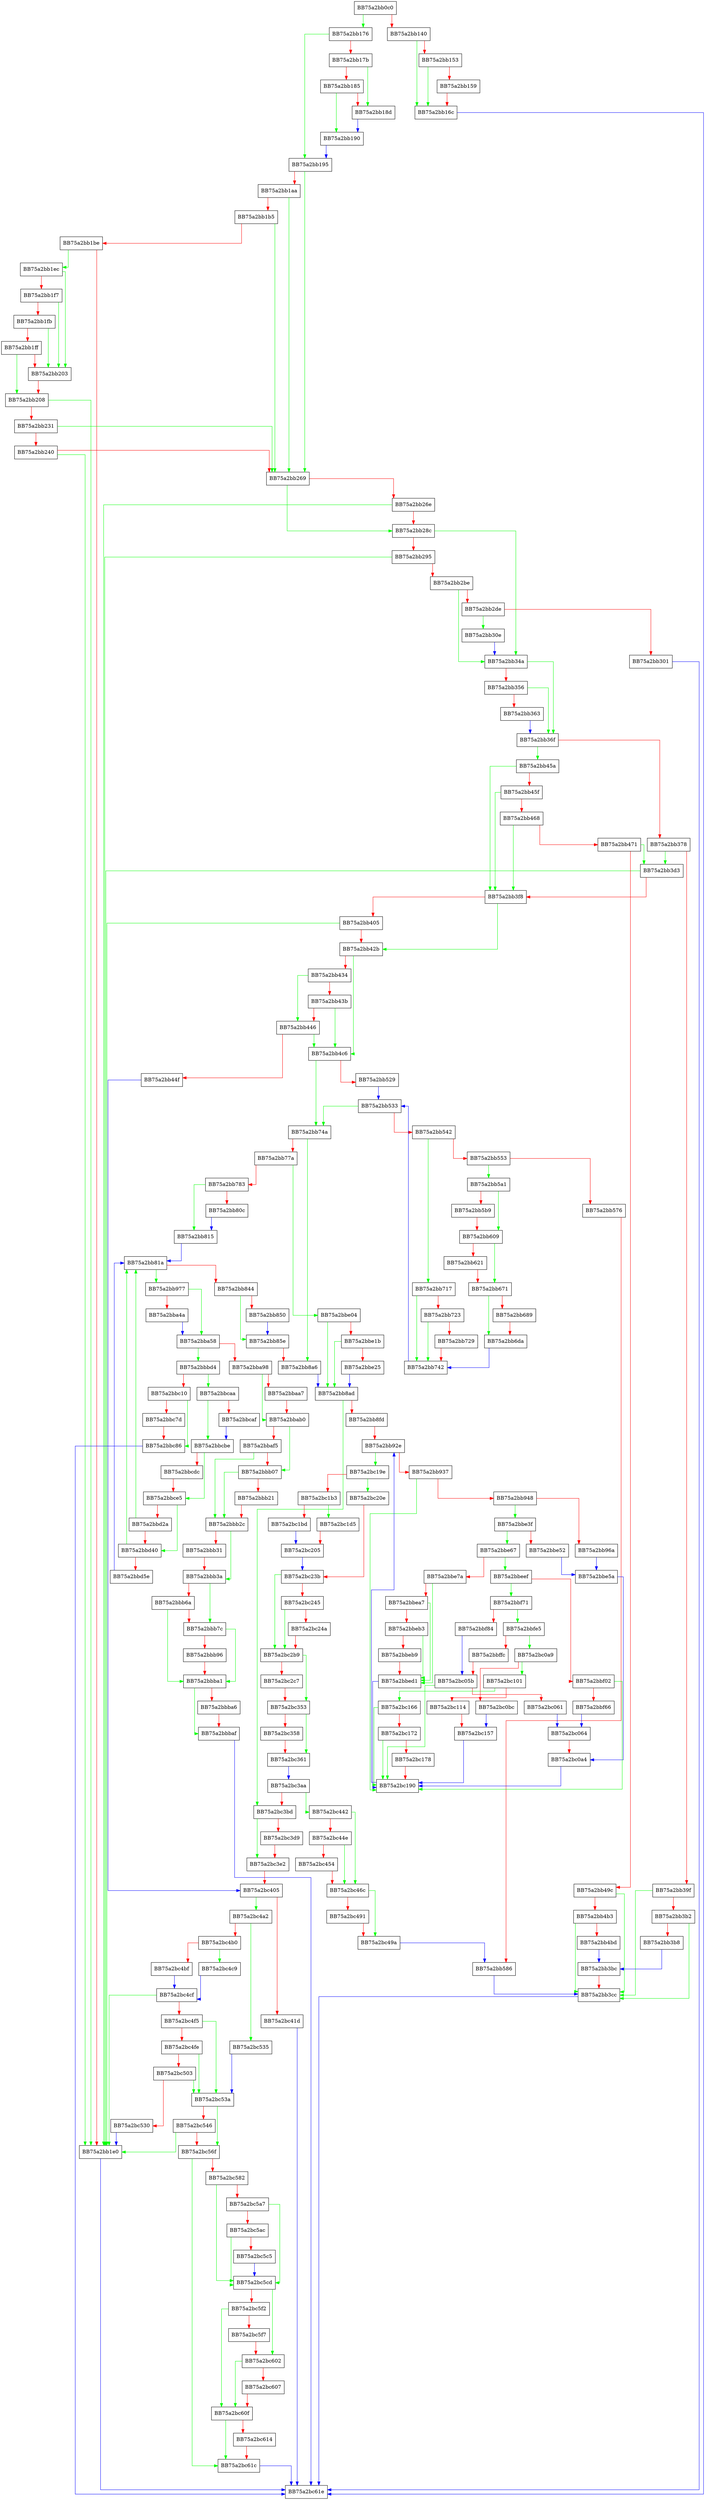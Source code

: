 digraph AddFileDetectionInformation {
  node [shape="box"];
  graph [splines=ortho];
  BB75a2bb0c0 -> BB75a2bb176 [color="green"];
  BB75a2bb0c0 -> BB75a2bb140 [color="red"];
  BB75a2bb140 -> BB75a2bb16c [color="green"];
  BB75a2bb140 -> BB75a2bb153 [color="red"];
  BB75a2bb153 -> BB75a2bb16c [color="green"];
  BB75a2bb153 -> BB75a2bb159 [color="red"];
  BB75a2bb159 -> BB75a2bb16c [color="red"];
  BB75a2bb16c -> BB75a2bc61e [color="blue"];
  BB75a2bb176 -> BB75a2bb195 [color="green"];
  BB75a2bb176 -> BB75a2bb17b [color="red"];
  BB75a2bb17b -> BB75a2bb18d [color="green"];
  BB75a2bb17b -> BB75a2bb185 [color="red"];
  BB75a2bb185 -> BB75a2bb190 [color="green"];
  BB75a2bb185 -> BB75a2bb18d [color="red"];
  BB75a2bb18d -> BB75a2bb190 [color="blue"];
  BB75a2bb190 -> BB75a2bb195 [color="blue"];
  BB75a2bb195 -> BB75a2bb269 [color="green"];
  BB75a2bb195 -> BB75a2bb1aa [color="red"];
  BB75a2bb1aa -> BB75a2bb269 [color="green"];
  BB75a2bb1aa -> BB75a2bb1b5 [color="red"];
  BB75a2bb1b5 -> BB75a2bb269 [color="green"];
  BB75a2bb1b5 -> BB75a2bb1be [color="red"];
  BB75a2bb1be -> BB75a2bb1ec [color="green"];
  BB75a2bb1be -> BB75a2bb1e0 [color="red"];
  BB75a2bb1e0 -> BB75a2bc61e [color="blue"];
  BB75a2bb1ec -> BB75a2bb203 [color="green"];
  BB75a2bb1ec -> BB75a2bb1f7 [color="red"];
  BB75a2bb1f7 -> BB75a2bb203 [color="green"];
  BB75a2bb1f7 -> BB75a2bb1fb [color="red"];
  BB75a2bb1fb -> BB75a2bb203 [color="green"];
  BB75a2bb1fb -> BB75a2bb1ff [color="red"];
  BB75a2bb1ff -> BB75a2bb208 [color="green"];
  BB75a2bb1ff -> BB75a2bb203 [color="red"];
  BB75a2bb203 -> BB75a2bb208 [color="red"];
  BB75a2bb208 -> BB75a2bb1e0 [color="green"];
  BB75a2bb208 -> BB75a2bb231 [color="red"];
  BB75a2bb231 -> BB75a2bb269 [color="green"];
  BB75a2bb231 -> BB75a2bb240 [color="red"];
  BB75a2bb240 -> BB75a2bb1e0 [color="green"];
  BB75a2bb240 -> BB75a2bb269 [color="red"];
  BB75a2bb269 -> BB75a2bb28c [color="green"];
  BB75a2bb269 -> BB75a2bb26e [color="red"];
  BB75a2bb26e -> BB75a2bb1e0 [color="green"];
  BB75a2bb26e -> BB75a2bb28c [color="red"];
  BB75a2bb28c -> BB75a2bb34a [color="green"];
  BB75a2bb28c -> BB75a2bb295 [color="red"];
  BB75a2bb295 -> BB75a2bb1e0 [color="green"];
  BB75a2bb295 -> BB75a2bb2be [color="red"];
  BB75a2bb2be -> BB75a2bb34a [color="green"];
  BB75a2bb2be -> BB75a2bb2de [color="red"];
  BB75a2bb2de -> BB75a2bb30e [color="green"];
  BB75a2bb2de -> BB75a2bb301 [color="red"];
  BB75a2bb301 -> BB75a2bc61e [color="blue"];
  BB75a2bb30e -> BB75a2bb34a [color="blue"];
  BB75a2bb34a -> BB75a2bb36f [color="green"];
  BB75a2bb34a -> BB75a2bb356 [color="red"];
  BB75a2bb356 -> BB75a2bb36f [color="green"];
  BB75a2bb356 -> BB75a2bb363 [color="red"];
  BB75a2bb363 -> BB75a2bb36f [color="blue"];
  BB75a2bb36f -> BB75a2bb45a [color="green"];
  BB75a2bb36f -> BB75a2bb378 [color="red"];
  BB75a2bb378 -> BB75a2bb3d3 [color="green"];
  BB75a2bb378 -> BB75a2bb39f [color="red"];
  BB75a2bb39f -> BB75a2bb3cc [color="green"];
  BB75a2bb39f -> BB75a2bb3b2 [color="red"];
  BB75a2bb3b2 -> BB75a2bb3cc [color="green"];
  BB75a2bb3b2 -> BB75a2bb3b8 [color="red"];
  BB75a2bb3b8 -> BB75a2bb3bc [color="blue"];
  BB75a2bb3bc -> BB75a2bb3cc [color="red"];
  BB75a2bb3cc -> BB75a2bc61e [color="blue"];
  BB75a2bb3d3 -> BB75a2bb1e0 [color="green"];
  BB75a2bb3d3 -> BB75a2bb3f8 [color="red"];
  BB75a2bb3f8 -> BB75a2bb42b [color="green"];
  BB75a2bb3f8 -> BB75a2bb405 [color="red"];
  BB75a2bb405 -> BB75a2bb1e0 [color="green"];
  BB75a2bb405 -> BB75a2bb42b [color="red"];
  BB75a2bb42b -> BB75a2bb4c6 [color="green"];
  BB75a2bb42b -> BB75a2bb434 [color="red"];
  BB75a2bb434 -> BB75a2bb446 [color="green"];
  BB75a2bb434 -> BB75a2bb43b [color="red"];
  BB75a2bb43b -> BB75a2bb4c6 [color="green"];
  BB75a2bb43b -> BB75a2bb446 [color="red"];
  BB75a2bb446 -> BB75a2bb4c6 [color="green"];
  BB75a2bb446 -> BB75a2bb44f [color="red"];
  BB75a2bb44f -> BB75a2bc405 [color="blue"];
  BB75a2bb45a -> BB75a2bb3f8 [color="green"];
  BB75a2bb45a -> BB75a2bb45f [color="red"];
  BB75a2bb45f -> BB75a2bb3f8 [color="green"];
  BB75a2bb45f -> BB75a2bb468 [color="red"];
  BB75a2bb468 -> BB75a2bb3f8 [color="green"];
  BB75a2bb468 -> BB75a2bb471 [color="red"];
  BB75a2bb471 -> BB75a2bb3d3 [color="green"];
  BB75a2bb471 -> BB75a2bb49c [color="red"];
  BB75a2bb49c -> BB75a2bb3cc [color="green"];
  BB75a2bb49c -> BB75a2bb4b3 [color="red"];
  BB75a2bb4b3 -> BB75a2bb3cc [color="green"];
  BB75a2bb4b3 -> BB75a2bb4bd [color="red"];
  BB75a2bb4bd -> BB75a2bb3bc [color="blue"];
  BB75a2bb4c6 -> BB75a2bb74a [color="green"];
  BB75a2bb4c6 -> BB75a2bb529 [color="red"];
  BB75a2bb529 -> BB75a2bb533 [color="blue"];
  BB75a2bb533 -> BB75a2bb74a [color="green"];
  BB75a2bb533 -> BB75a2bb542 [color="red"];
  BB75a2bb542 -> BB75a2bb717 [color="green"];
  BB75a2bb542 -> BB75a2bb553 [color="red"];
  BB75a2bb553 -> BB75a2bb5a1 [color="green"];
  BB75a2bb553 -> BB75a2bb576 [color="red"];
  BB75a2bb576 -> BB75a2bb586 [color="red"];
  BB75a2bb586 -> BB75a2bb3cc [color="blue"];
  BB75a2bb5a1 -> BB75a2bb609 [color="green"];
  BB75a2bb5a1 -> BB75a2bb5b9 [color="red"];
  BB75a2bb5b9 -> BB75a2bb609 [color="red"];
  BB75a2bb609 -> BB75a2bb671 [color="green"];
  BB75a2bb609 -> BB75a2bb621 [color="red"];
  BB75a2bb621 -> BB75a2bb671 [color="red"];
  BB75a2bb671 -> BB75a2bb6da [color="green"];
  BB75a2bb671 -> BB75a2bb689 [color="red"];
  BB75a2bb689 -> BB75a2bb6da [color="red"];
  BB75a2bb6da -> BB75a2bb742 [color="blue"];
  BB75a2bb717 -> BB75a2bb742 [color="green"];
  BB75a2bb717 -> BB75a2bb723 [color="red"];
  BB75a2bb723 -> BB75a2bb742 [color="green"];
  BB75a2bb723 -> BB75a2bb729 [color="red"];
  BB75a2bb729 -> BB75a2bb742 [color="red"];
  BB75a2bb742 -> BB75a2bb533 [color="blue"];
  BB75a2bb74a -> BB75a2bb8a6 [color="green"];
  BB75a2bb74a -> BB75a2bb77a [color="red"];
  BB75a2bb77a -> BB75a2bbe04 [color="green"];
  BB75a2bb77a -> BB75a2bb783 [color="red"];
  BB75a2bb783 -> BB75a2bb815 [color="green"];
  BB75a2bb783 -> BB75a2bb80c [color="red"];
  BB75a2bb80c -> BB75a2bb815 [color="blue"];
  BB75a2bb815 -> BB75a2bb81a [color="blue"];
  BB75a2bb81a -> BB75a2bb977 [color="green"];
  BB75a2bb81a -> BB75a2bb844 [color="red"];
  BB75a2bb844 -> BB75a2bb85e [color="green"];
  BB75a2bb844 -> BB75a2bb850 [color="red"];
  BB75a2bb850 -> BB75a2bb85e [color="blue"];
  BB75a2bb85e -> BB75a2bb8a6 [color="red"];
  BB75a2bb8a6 -> BB75a2bb8ad [color="blue"];
  BB75a2bb8ad -> BB75a2bc3bd [color="green"];
  BB75a2bb8ad -> BB75a2bb8fd [color="red"];
  BB75a2bb8fd -> BB75a2bb92e [color="red"];
  BB75a2bb92e -> BB75a2bc19e [color="green"];
  BB75a2bb92e -> BB75a2bb937 [color="red"];
  BB75a2bb937 -> BB75a2bc190 [color="green"];
  BB75a2bb937 -> BB75a2bb948 [color="red"];
  BB75a2bb948 -> BB75a2bbe3f [color="green"];
  BB75a2bb948 -> BB75a2bb96a [color="red"];
  BB75a2bb96a -> BB75a2bbe5a [color="blue"];
  BB75a2bb977 -> BB75a2bba58 [color="green"];
  BB75a2bb977 -> BB75a2bba4a [color="red"];
  BB75a2bba4a -> BB75a2bba58 [color="blue"];
  BB75a2bba58 -> BB75a2bbbd4 [color="green"];
  BB75a2bba58 -> BB75a2bba98 [color="red"];
  BB75a2bba98 -> BB75a2bbab0 [color="green"];
  BB75a2bba98 -> BB75a2bbaa7 [color="red"];
  BB75a2bbaa7 -> BB75a2bbab0 [color="red"];
  BB75a2bbab0 -> BB75a2bbb07 [color="green"];
  BB75a2bbab0 -> BB75a2bbaf5 [color="red"];
  BB75a2bbaf5 -> BB75a2bbb2c [color="green"];
  BB75a2bbaf5 -> BB75a2bbb07 [color="red"];
  BB75a2bbb07 -> BB75a2bbb2c [color="green"];
  BB75a2bbb07 -> BB75a2bbb21 [color="red"];
  BB75a2bbb21 -> BB75a2bbb2c [color="red"];
  BB75a2bbb2c -> BB75a2bbb3a [color="green"];
  BB75a2bbb2c -> BB75a2bbb31 [color="red"];
  BB75a2bbb31 -> BB75a2bbb3a [color="red"];
  BB75a2bbb3a -> BB75a2bbb7c [color="green"];
  BB75a2bbb3a -> BB75a2bbb6a [color="red"];
  BB75a2bbb6a -> BB75a2bbba1 [color="green"];
  BB75a2bbb6a -> BB75a2bbb7c [color="red"];
  BB75a2bbb7c -> BB75a2bbba1 [color="green"];
  BB75a2bbb7c -> BB75a2bbb96 [color="red"];
  BB75a2bbb96 -> BB75a2bbba1 [color="red"];
  BB75a2bbba1 -> BB75a2bbbaf [color="green"];
  BB75a2bbba1 -> BB75a2bbba6 [color="red"];
  BB75a2bbba6 -> BB75a2bbbaf [color="red"];
  BB75a2bbbaf -> BB75a2bc61e [color="blue"];
  BB75a2bbbd4 -> BB75a2bbcaa [color="green"];
  BB75a2bbbd4 -> BB75a2bbc10 [color="red"];
  BB75a2bbc10 -> BB75a2bbc86 [color="green"];
  BB75a2bbc10 -> BB75a2bbc7d [color="red"];
  BB75a2bbc7d -> BB75a2bbc86 [color="red"];
  BB75a2bbc86 -> BB75a2bc61e [color="blue"];
  BB75a2bbcaa -> BB75a2bbcbe [color="green"];
  BB75a2bbcaa -> BB75a2bbcaf [color="red"];
  BB75a2bbcaf -> BB75a2bbcbe [color="blue"];
  BB75a2bbcbe -> BB75a2bbce5 [color="green"];
  BB75a2bbcbe -> BB75a2bbcdc [color="red"];
  BB75a2bbcdc -> BB75a2bbce5 [color="red"];
  BB75a2bbce5 -> BB75a2bbd40 [color="green"];
  BB75a2bbce5 -> BB75a2bbd2a [color="red"];
  BB75a2bbd2a -> BB75a2bb81a [color="green"];
  BB75a2bbd2a -> BB75a2bbd40 [color="red"];
  BB75a2bbd40 -> BB75a2bb81a [color="green"];
  BB75a2bbd40 -> BB75a2bbd5e [color="red"];
  BB75a2bbd5e -> BB75a2bb81a [color="blue"];
  BB75a2bbe04 -> BB75a2bb8ad [color="green"];
  BB75a2bbe04 -> BB75a2bbe1b [color="red"];
  BB75a2bbe1b -> BB75a2bb8ad [color="green"];
  BB75a2bbe1b -> BB75a2bbe25 [color="red"];
  BB75a2bbe25 -> BB75a2bb8ad [color="blue"];
  BB75a2bbe3f -> BB75a2bbe67 [color="green"];
  BB75a2bbe3f -> BB75a2bbe52 [color="red"];
  BB75a2bbe52 -> BB75a2bbe5a [color="blue"];
  BB75a2bbe5a -> BB75a2bc0a4 [color="blue"];
  BB75a2bbe67 -> BB75a2bbeef [color="green"];
  BB75a2bbe67 -> BB75a2bbe7a [color="red"];
  BB75a2bbe7a -> BB75a2bbed1 [color="green"];
  BB75a2bbe7a -> BB75a2bbea7 [color="red"];
  BB75a2bbea7 -> BB75a2bbed1 [color="green"];
  BB75a2bbea7 -> BB75a2bbeb3 [color="red"];
  BB75a2bbeb3 -> BB75a2bbed1 [color="green"];
  BB75a2bbeb3 -> BB75a2bbeb9 [color="red"];
  BB75a2bbeb9 -> BB75a2bbed1 [color="red"];
  BB75a2bbed1 -> BB75a2bc190 [color="blue"];
  BB75a2bbeef -> BB75a2bbf71 [color="green"];
  BB75a2bbeef -> BB75a2bbf02 [color="red"];
  BB75a2bbf02 -> BB75a2bc190 [color="green"];
  BB75a2bbf02 -> BB75a2bbf66 [color="red"];
  BB75a2bbf66 -> BB75a2bc064 [color="blue"];
  BB75a2bbf71 -> BB75a2bbfe5 [color="green"];
  BB75a2bbf71 -> BB75a2bbf84 [color="red"];
  BB75a2bbf84 -> BB75a2bc05b [color="blue"];
  BB75a2bbfe5 -> BB75a2bc0a9 [color="green"];
  BB75a2bbfe5 -> BB75a2bbffc [color="red"];
  BB75a2bbffc -> BB75a2bc05b [color="red"];
  BB75a2bc05b -> BB75a2bc190 [color="green"];
  BB75a2bc05b -> BB75a2bc061 [color="red"];
  BB75a2bc061 -> BB75a2bc064 [color="blue"];
  BB75a2bc064 -> BB75a2bc0a4 [color="red"];
  BB75a2bc0a4 -> BB75a2bc190 [color="blue"];
  BB75a2bc0a9 -> BB75a2bc101 [color="green"];
  BB75a2bc0a9 -> BB75a2bc0bc [color="red"];
  BB75a2bc0bc -> BB75a2bc157 [color="blue"];
  BB75a2bc101 -> BB75a2bc166 [color="green"];
  BB75a2bc101 -> BB75a2bc114 [color="red"];
  BB75a2bc114 -> BB75a2bc157 [color="red"];
  BB75a2bc157 -> BB75a2bc190 [color="blue"];
  BB75a2bc166 -> BB75a2bc190 [color="green"];
  BB75a2bc166 -> BB75a2bc172 [color="red"];
  BB75a2bc172 -> BB75a2bc190 [color="green"];
  BB75a2bc172 -> BB75a2bc178 [color="red"];
  BB75a2bc178 -> BB75a2bc190 [color="red"];
  BB75a2bc190 -> BB75a2bb92e [color="blue"];
  BB75a2bc19e -> BB75a2bc20e [color="green"];
  BB75a2bc19e -> BB75a2bc1b3 [color="red"];
  BB75a2bc1b3 -> BB75a2bc1d5 [color="green"];
  BB75a2bc1b3 -> BB75a2bc1bd [color="red"];
  BB75a2bc1bd -> BB75a2bc205 [color="blue"];
  BB75a2bc1d5 -> BB75a2bc205 [color="red"];
  BB75a2bc205 -> BB75a2bc23b [color="blue"];
  BB75a2bc20e -> BB75a2bc23b [color="red"];
  BB75a2bc23b -> BB75a2bc2b9 [color="green"];
  BB75a2bc23b -> BB75a2bc245 [color="red"];
  BB75a2bc245 -> BB75a2bc2b9 [color="green"];
  BB75a2bc245 -> BB75a2bc24a [color="red"];
  BB75a2bc24a -> BB75a2bc2b9 [color="red"];
  BB75a2bc2b9 -> BB75a2bc353 [color="green"];
  BB75a2bc2b9 -> BB75a2bc2c7 [color="red"];
  BB75a2bc2c7 -> BB75a2bc353 [color="red"];
  BB75a2bc353 -> BB75a2bc361 [color="green"];
  BB75a2bc353 -> BB75a2bc358 [color="red"];
  BB75a2bc358 -> BB75a2bc361 [color="red"];
  BB75a2bc361 -> BB75a2bc3aa [color="blue"];
  BB75a2bc3aa -> BB75a2bc442 [color="green"];
  BB75a2bc3aa -> BB75a2bc3bd [color="red"];
  BB75a2bc3bd -> BB75a2bc3e2 [color="green"];
  BB75a2bc3bd -> BB75a2bc3d9 [color="red"];
  BB75a2bc3d9 -> BB75a2bc3e2 [color="red"];
  BB75a2bc3e2 -> BB75a2bc405 [color="red"];
  BB75a2bc405 -> BB75a2bc4a2 [color="green"];
  BB75a2bc405 -> BB75a2bc41d [color="red"];
  BB75a2bc41d -> BB75a2bc61e [color="blue"];
  BB75a2bc442 -> BB75a2bc46c [color="green"];
  BB75a2bc442 -> BB75a2bc44e [color="red"];
  BB75a2bc44e -> BB75a2bc46c [color="green"];
  BB75a2bc44e -> BB75a2bc454 [color="red"];
  BB75a2bc454 -> BB75a2bc46c [color="red"];
  BB75a2bc46c -> BB75a2bc49a [color="green"];
  BB75a2bc46c -> BB75a2bc491 [color="red"];
  BB75a2bc491 -> BB75a2bc49a [color="red"];
  BB75a2bc49a -> BB75a2bb586 [color="blue"];
  BB75a2bc4a2 -> BB75a2bc535 [color="green"];
  BB75a2bc4a2 -> BB75a2bc4b0 [color="red"];
  BB75a2bc4b0 -> BB75a2bc4c9 [color="green"];
  BB75a2bc4b0 -> BB75a2bc4bf [color="red"];
  BB75a2bc4bf -> BB75a2bc4cf [color="blue"];
  BB75a2bc4c9 -> BB75a2bc4cf [color="blue"];
  BB75a2bc4cf -> BB75a2bb1e0 [color="green"];
  BB75a2bc4cf -> BB75a2bc4f5 [color="red"];
  BB75a2bc4f5 -> BB75a2bc53a [color="green"];
  BB75a2bc4f5 -> BB75a2bc4fe [color="red"];
  BB75a2bc4fe -> BB75a2bc53a [color="green"];
  BB75a2bc4fe -> BB75a2bc503 [color="red"];
  BB75a2bc503 -> BB75a2bc53a [color="green"];
  BB75a2bc503 -> BB75a2bc530 [color="red"];
  BB75a2bc530 -> BB75a2bb1e0 [color="blue"];
  BB75a2bc535 -> BB75a2bc53a [color="blue"];
  BB75a2bc53a -> BB75a2bc56f [color="green"];
  BB75a2bc53a -> BB75a2bc546 [color="red"];
  BB75a2bc546 -> BB75a2bb1e0 [color="green"];
  BB75a2bc546 -> BB75a2bc56f [color="red"];
  BB75a2bc56f -> BB75a2bc61c [color="green"];
  BB75a2bc56f -> BB75a2bc582 [color="red"];
  BB75a2bc582 -> BB75a2bc5cd [color="green"];
  BB75a2bc582 -> BB75a2bc5a7 [color="red"];
  BB75a2bc5a7 -> BB75a2bc5cd [color="green"];
  BB75a2bc5a7 -> BB75a2bc5ac [color="red"];
  BB75a2bc5ac -> BB75a2bc5cd [color="green"];
  BB75a2bc5ac -> BB75a2bc5c5 [color="red"];
  BB75a2bc5c5 -> BB75a2bc5cd [color="blue"];
  BB75a2bc5cd -> BB75a2bc602 [color="green"];
  BB75a2bc5cd -> BB75a2bc5f2 [color="red"];
  BB75a2bc5f2 -> BB75a2bc60f [color="green"];
  BB75a2bc5f2 -> BB75a2bc5f7 [color="red"];
  BB75a2bc5f7 -> BB75a2bc602 [color="red"];
  BB75a2bc602 -> BB75a2bc60f [color="green"];
  BB75a2bc602 -> BB75a2bc607 [color="red"];
  BB75a2bc607 -> BB75a2bc60f [color="red"];
  BB75a2bc60f -> BB75a2bc61c [color="green"];
  BB75a2bc60f -> BB75a2bc614 [color="red"];
  BB75a2bc614 -> BB75a2bc61c [color="red"];
  BB75a2bc61c -> BB75a2bc61e [color="blue"];
}